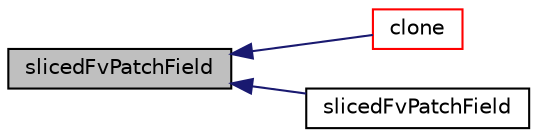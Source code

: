 digraph "slicedFvPatchField"
{
  bgcolor="transparent";
  edge [fontname="Helvetica",fontsize="10",labelfontname="Helvetica",labelfontsize="10"];
  node [fontname="Helvetica",fontsize="10",shape=record];
  rankdir="LR";
  Node1 [label="slicedFvPatchField",height=0.2,width=0.4,color="black", fillcolor="grey75", style="filled", fontcolor="black"];
  Node1 -> Node2 [dir="back",color="midnightblue",fontsize="10",style="solid",fontname="Helvetica"];
  Node2 [label="clone",height=0.2,width=0.4,color="red",URL="$a02416.html#af41421c21ae100154931725c85364576",tooltip="Construct and return a clone. "];
  Node1 -> Node3 [dir="back",color="midnightblue",fontsize="10",style="solid",fontname="Helvetica"];
  Node3 [label="slicedFvPatchField",height=0.2,width=0.4,color="black",URL="$a02416.html#aa035e8751aafc2e43f8e23e043ea6f5b",tooltip="Construct from patch and internal field. Assign value later. "];
}
